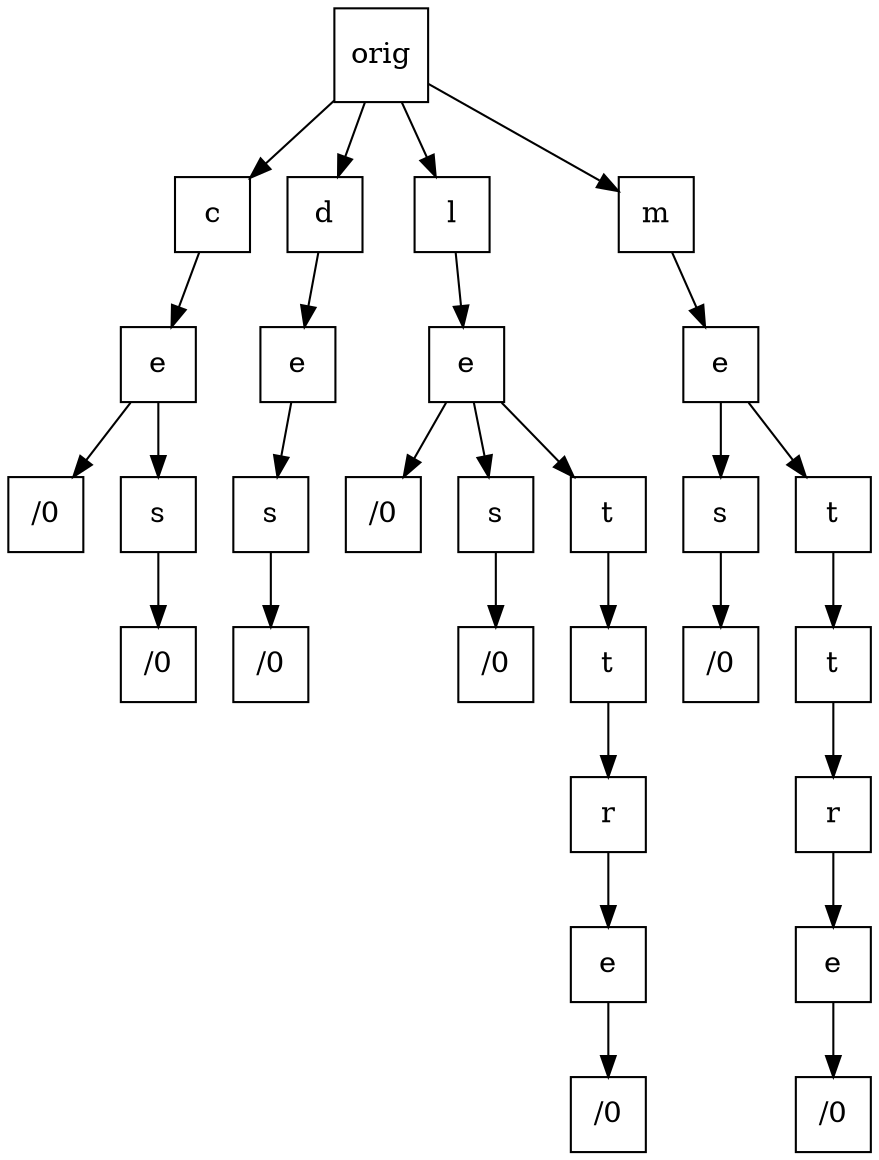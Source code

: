 digraph mots {
	node [shape=square];
	n0[label="orig"];
	n1[label="c"];
	n0 -> n1;
	{rank=same; n1 n2}
	n2[label="d"];
	n0 -> n2;
	{rank=same; n2 n3}
	n3[label="l"];
	n0 -> n3;
	{rank=same; n3 n4}
	n4[label="m"];
	n0 -> n4;
	n5[label="e"];
	n4 -> n5;
	n6[label="s"];
	n5 -> n6;
	{rank=same; n6 n7}
	n7[label="t"];
	n5 -> n7;
	n8[label="t"];
	n7 -> n8;
	n9[label="r"];
	n8 -> n9;
	n10[label="e"];
	n9 -> n10;
	n11[label="/0"];
	n10 -> n11;
	n12[label="/0"];
	n6 -> n12;
	n13[label="e"];
	n3 -> n13;
	n14[label="/0"];
	n13 -> n14;
	{rank=same; n14 n15}
	n15[label="s"];
	n13 -> n15;
	{rank=same; n15 n16}
	n16[label="t"];
	n13 -> n16;
	n17[label="t"];
	n16 -> n17;
	n18[label="r"];
	n17 -> n18;
	n19[label="e"];
	n18 -> n19;
	n20[label="/0"];
	n19 -> n20;
	n21[label="/0"];
	n15 -> n21;
	n22[label="e"];
	n2 -> n22;
	n23[label="s"];
	n22 -> n23;
	n24[label="/0"];
	n23 -> n24;
	n25[label="e"];
	n1 -> n25;
	n26[label="/0"];
	n25 -> n26;
	{rank=same; n26 n27}
	n27[label="s"];
	n25 -> n27;
	n28[label="/0"];
	n27 -> n28;
	}